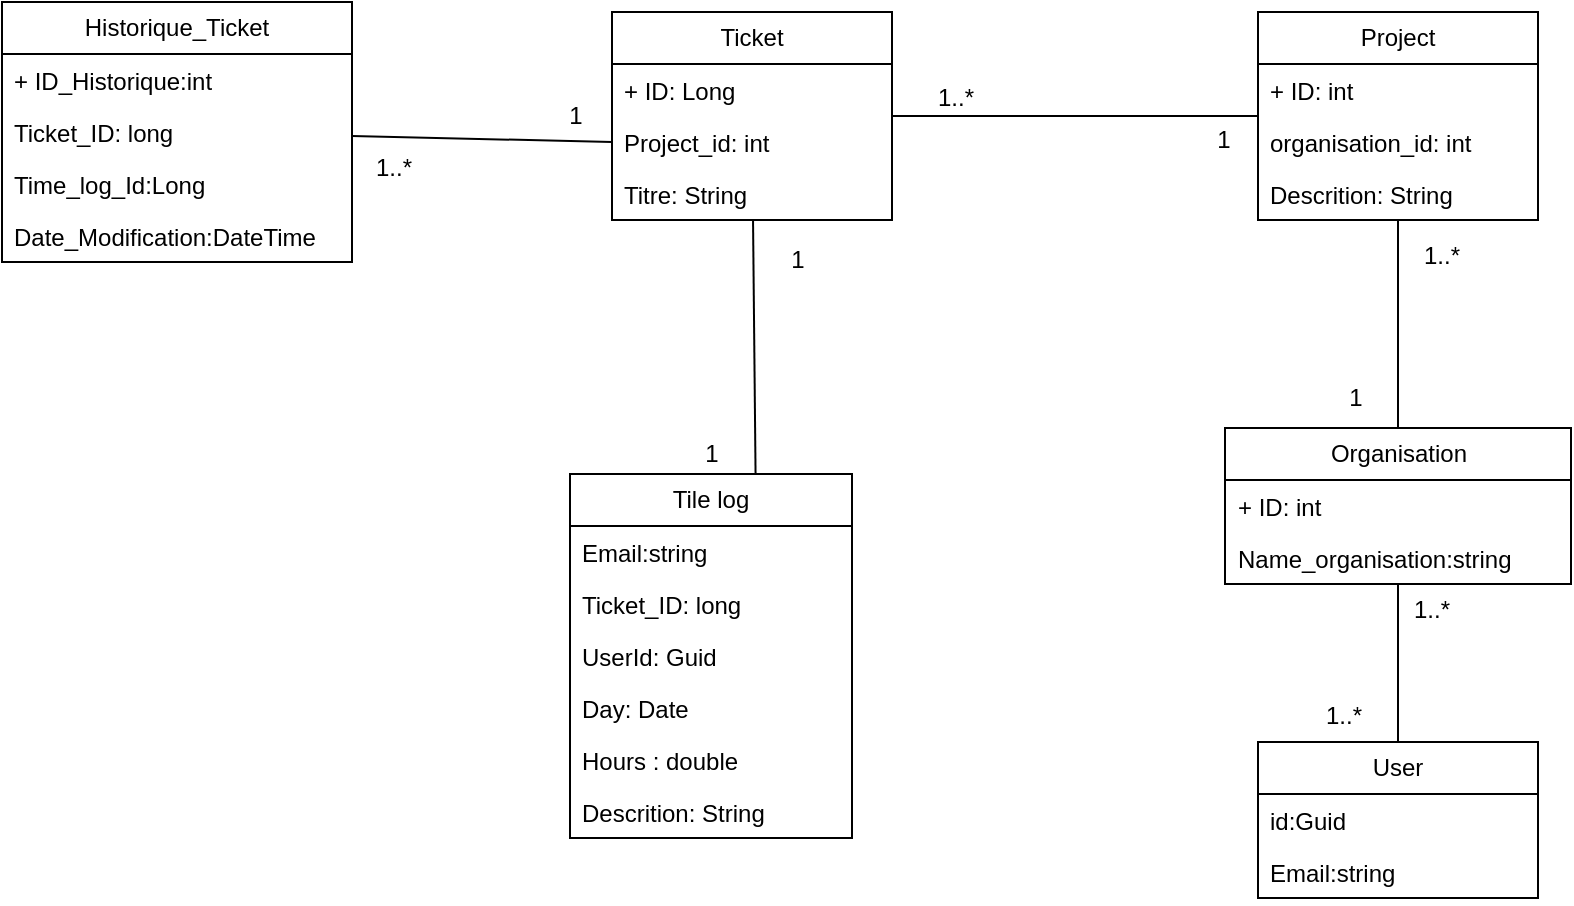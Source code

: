 <mxfile version="23.1.7" type="github" pages="3">
  <diagram name="TimeLog API" id="Xl1VuzCZaCD5DjxerAms">
    <mxGraphModel dx="996" dy="526" grid="0" gridSize="10" guides="1" tooltips="1" connect="1" arrows="1" fold="1" page="1" pageScale="1" pageWidth="850" pageHeight="1100" math="0" shadow="0">
      <root>
        <mxCell id="0" />
        <mxCell id="1" parent="0" />
        <mxCell id="tKdW5rm4YRsendymwAid-1" value="Historique_Ticket" style="swimlane;fontStyle=0;childLayout=stackLayout;horizontal=1;startSize=26;fillColor=none;horizontalStack=0;resizeParent=1;resizeParentMax=0;resizeLast=0;collapsible=1;marginBottom=0;whiteSpace=wrap;html=1;" parent="1" vertex="1">
          <mxGeometry x="24" y="145" width="175" height="130" as="geometry" />
        </mxCell>
        <mxCell id="tKdW5rm4YRsendymwAid-2" value="+ ID_Historique:int&amp;nbsp;" style="text;strokeColor=none;fillColor=none;align=left;verticalAlign=top;spacingLeft=4;spacingRight=4;overflow=hidden;rotatable=0;points=[[0,0.5],[1,0.5]];portConstraint=eastwest;whiteSpace=wrap;html=1;" parent="tKdW5rm4YRsendymwAid-1" vertex="1">
          <mxGeometry y="26" width="175" height="26" as="geometry" />
        </mxCell>
        <mxCell id="tKdW5rm4YRsendymwAid-3" value="Ticket_ID: long" style="text;strokeColor=none;fillColor=none;align=left;verticalAlign=top;spacingLeft=4;spacingRight=4;overflow=hidden;rotatable=0;points=[[0,0.5],[1,0.5]];portConstraint=eastwest;whiteSpace=wrap;html=1;" parent="tKdW5rm4YRsendymwAid-1" vertex="1">
          <mxGeometry y="52" width="175" height="26" as="geometry" />
        </mxCell>
        <mxCell id="tKdW5rm4YRsendymwAid-4" value="Time_log_Id:Long" style="text;strokeColor=none;fillColor=none;align=left;verticalAlign=top;spacingLeft=4;spacingRight=4;overflow=hidden;rotatable=0;points=[[0,0.5],[1,0.5]];portConstraint=eastwest;whiteSpace=wrap;html=1;" parent="tKdW5rm4YRsendymwAid-1" vertex="1">
          <mxGeometry y="78" width="175" height="26" as="geometry" />
        </mxCell>
        <mxCell id="QA-4IBDAnv2cItwoUrYv-10" value="Date_Modification:DateTime" style="text;strokeColor=none;fillColor=none;align=left;verticalAlign=top;spacingLeft=4;spacingRight=4;overflow=hidden;rotatable=0;points=[[0,0.5],[1,0.5]];portConstraint=eastwest;whiteSpace=wrap;html=1;" parent="tKdW5rm4YRsendymwAid-1" vertex="1">
          <mxGeometry y="104" width="175" height="26" as="geometry" />
        </mxCell>
        <mxCell id="tKdW5rm4YRsendymwAid-5" value="Ticket" style="swimlane;fontStyle=0;childLayout=stackLayout;horizontal=1;startSize=26;fillColor=none;horizontalStack=0;resizeParent=1;resizeParentMax=0;resizeLast=0;collapsible=1;marginBottom=0;whiteSpace=wrap;html=1;" parent="1" vertex="1">
          <mxGeometry x="329" y="150" width="140" height="104" as="geometry" />
        </mxCell>
        <mxCell id="tKdW5rm4YRsendymwAid-6" value="+ ID: Long&lt;br&gt;" style="text;strokeColor=none;fillColor=none;align=left;verticalAlign=top;spacingLeft=4;spacingRight=4;overflow=hidden;rotatable=0;points=[[0,0.5],[1,0.5]];portConstraint=eastwest;whiteSpace=wrap;html=1;" parent="tKdW5rm4YRsendymwAid-5" vertex="1">
          <mxGeometry y="26" width="140" height="26" as="geometry" />
        </mxCell>
        <mxCell id="tKdW5rm4YRsendymwAid-7" value="Project_id: int" style="text;strokeColor=none;fillColor=none;align=left;verticalAlign=top;spacingLeft=4;spacingRight=4;overflow=hidden;rotatable=0;points=[[0,0.5],[1,0.5]];portConstraint=eastwest;whiteSpace=wrap;html=1;" parent="tKdW5rm4YRsendymwAid-5" vertex="1">
          <mxGeometry y="52" width="140" height="26" as="geometry" />
        </mxCell>
        <mxCell id="tKdW5rm4YRsendymwAid-8" value="Titre: String" style="text;strokeColor=none;fillColor=none;align=left;verticalAlign=top;spacingLeft=4;spacingRight=4;overflow=hidden;rotatable=0;points=[[0,0.5],[1,0.5]];portConstraint=eastwest;whiteSpace=wrap;html=1;" parent="tKdW5rm4YRsendymwAid-5" vertex="1">
          <mxGeometry y="78" width="140" height="26" as="geometry" />
        </mxCell>
        <mxCell id="tKdW5rm4YRsendymwAid-9" value="Project" style="swimlane;fontStyle=0;childLayout=stackLayout;horizontal=1;startSize=26;fillColor=none;horizontalStack=0;resizeParent=1;resizeParentMax=0;resizeLast=0;collapsible=1;marginBottom=0;whiteSpace=wrap;html=1;" parent="1" vertex="1">
          <mxGeometry x="652" y="150" width="140" height="104" as="geometry" />
        </mxCell>
        <mxCell id="tKdW5rm4YRsendymwAid-10" value="+ ID: int" style="text;strokeColor=none;fillColor=none;align=left;verticalAlign=top;spacingLeft=4;spacingRight=4;overflow=hidden;rotatable=0;points=[[0,0.5],[1,0.5]];portConstraint=eastwest;whiteSpace=wrap;html=1;" parent="tKdW5rm4YRsendymwAid-9" vertex="1">
          <mxGeometry y="26" width="140" height="26" as="geometry" />
        </mxCell>
        <mxCell id="tKdW5rm4YRsendymwAid-11" value="organisation_id: int" style="text;strokeColor=none;fillColor=none;align=left;verticalAlign=top;spacingLeft=4;spacingRight=4;overflow=hidden;rotatable=0;points=[[0,0.5],[1,0.5]];portConstraint=eastwest;whiteSpace=wrap;html=1;" parent="tKdW5rm4YRsendymwAid-9" vertex="1">
          <mxGeometry y="52" width="140" height="26" as="geometry" />
        </mxCell>
        <mxCell id="tKdW5rm4YRsendymwAid-12" value="Descrition: String&lt;br&gt;" style="text;strokeColor=none;fillColor=none;align=left;verticalAlign=top;spacingLeft=4;spacingRight=4;overflow=hidden;rotatable=0;points=[[0,0.5],[1,0.5]];portConstraint=eastwest;whiteSpace=wrap;html=1;" parent="tKdW5rm4YRsendymwAid-9" vertex="1">
          <mxGeometry y="78" width="140" height="26" as="geometry" />
        </mxCell>
        <mxCell id="tKdW5rm4YRsendymwAid-13" value="Organisation" style="swimlane;fontStyle=0;childLayout=stackLayout;horizontal=1;startSize=26;fillColor=none;horizontalStack=0;resizeParent=1;resizeParentMax=0;resizeLast=0;collapsible=1;marginBottom=0;whiteSpace=wrap;html=1;" parent="1" vertex="1">
          <mxGeometry x="635.5" y="358" width="173" height="78" as="geometry" />
        </mxCell>
        <mxCell id="tKdW5rm4YRsendymwAid-14" value="+ ID: int" style="text;strokeColor=none;fillColor=none;align=left;verticalAlign=top;spacingLeft=4;spacingRight=4;overflow=hidden;rotatable=0;points=[[0,0.5],[1,0.5]];portConstraint=eastwest;whiteSpace=wrap;html=1;" parent="tKdW5rm4YRsendymwAid-13" vertex="1">
          <mxGeometry y="26" width="173" height="26" as="geometry" />
        </mxCell>
        <mxCell id="QA-4IBDAnv2cItwoUrYv-27" value="Name_organisation:string" style="text;strokeColor=none;fillColor=none;align=left;verticalAlign=top;spacingLeft=4;spacingRight=4;overflow=hidden;rotatable=0;points=[[0,0.5],[1,0.5]];portConstraint=eastwest;whiteSpace=wrap;html=1;" parent="tKdW5rm4YRsendymwAid-13" vertex="1">
          <mxGeometry y="52" width="173" height="26" as="geometry" />
        </mxCell>
        <mxCell id="tKdW5rm4YRsendymwAid-19" value="" style="endArrow=none;html=1;rounded=0;" parent="1" source="tKdW5rm4YRsendymwAid-5" target="tKdW5rm4YRsendymwAid-9" edge="1">
          <mxGeometry width="50" height="50" relative="1" as="geometry">
            <mxPoint x="484" y="381" as="sourcePoint" />
            <mxPoint x="652.58" y="261.406" as="targetPoint" />
          </mxGeometry>
        </mxCell>
        <mxCell id="tKdW5rm4YRsendymwAid-26" value="" style="endArrow=none;html=1;rounded=0;" parent="1" source="tKdW5rm4YRsendymwAid-13" target="tKdW5rm4YRsendymwAid-9" edge="1">
          <mxGeometry width="50" height="50" relative="1" as="geometry">
            <mxPoint x="552.48" y="367.7" as="sourcePoint" />
            <mxPoint x="551" y="261.0" as="targetPoint" />
          </mxGeometry>
        </mxCell>
        <mxCell id="tKdW5rm4YRsendymwAid-27" value="1" style="text;html=1;strokeColor=none;fillColor=none;align=center;verticalAlign=middle;whiteSpace=wrap;rounded=0;" parent="1" vertex="1">
          <mxGeometry x="281" y="187" width="60" height="30" as="geometry" />
        </mxCell>
        <mxCell id="tKdW5rm4YRsendymwAid-28" value="1..*" style="text;html=1;strokeColor=none;fillColor=none;align=center;verticalAlign=middle;whiteSpace=wrap;rounded=0;" parent="1" vertex="1">
          <mxGeometry x="190" y="213" width="60" height="30" as="geometry" />
        </mxCell>
        <mxCell id="tKdW5rm4YRsendymwAid-29" value="" style="endArrow=none;html=1;rounded=0;exitX=0.5;exitY=0;exitDx=0;exitDy=0;" parent="1" source="tKdW5rm4YRsendymwAid-35" target="tKdW5rm4YRsendymwAid-13" edge="1">
          <mxGeometry width="50" height="50" relative="1" as="geometry">
            <mxPoint x="713.82" y="552.06" as="sourcePoint" />
            <mxPoint x="714.68" y="470.364" as="targetPoint" />
          </mxGeometry>
        </mxCell>
        <mxCell id="tKdW5rm4YRsendymwAid-35" value="User" style="swimlane;fontStyle=0;childLayout=stackLayout;horizontal=1;startSize=26;fillColor=none;horizontalStack=0;resizeParent=1;resizeParentMax=0;resizeLast=0;collapsible=1;marginBottom=0;whiteSpace=wrap;html=1;" parent="1" vertex="1">
          <mxGeometry x="652" y="515" width="140" height="78" as="geometry" />
        </mxCell>
        <mxCell id="QA-4IBDAnv2cItwoUrYv-21" value="id:Guid" style="text;strokeColor=none;fillColor=none;align=left;verticalAlign=top;spacingLeft=4;spacingRight=4;overflow=hidden;rotatable=0;points=[[0,0.5],[1,0.5]];portConstraint=eastwest;whiteSpace=wrap;html=1;" parent="tKdW5rm4YRsendymwAid-35" vertex="1">
          <mxGeometry y="26" width="140" height="26" as="geometry" />
        </mxCell>
        <mxCell id="tKdW5rm4YRsendymwAid-36" value="Email:string" style="text;strokeColor=none;fillColor=none;align=left;verticalAlign=top;spacingLeft=4;spacingRight=4;overflow=hidden;rotatable=0;points=[[0,0.5],[1,0.5]];portConstraint=eastwest;whiteSpace=wrap;html=1;" parent="tKdW5rm4YRsendymwAid-35" vertex="1">
          <mxGeometry y="52" width="140" height="26" as="geometry" />
        </mxCell>
        <mxCell id="QA-4IBDAnv2cItwoUrYv-1" value="Tile log" style="swimlane;fontStyle=0;childLayout=stackLayout;horizontal=1;startSize=26;fillColor=none;horizontalStack=0;resizeParent=1;resizeParentMax=0;resizeLast=0;collapsible=1;marginBottom=0;whiteSpace=wrap;html=1;" parent="1" vertex="1">
          <mxGeometry x="308" y="381" width="141" height="182" as="geometry" />
        </mxCell>
        <mxCell id="QA-4IBDAnv2cItwoUrYv-2" value="Email:string" style="text;strokeColor=none;fillColor=none;align=left;verticalAlign=top;spacingLeft=4;spacingRight=4;overflow=hidden;rotatable=0;points=[[0,0.5],[1,0.5]];portConstraint=eastwest;whiteSpace=wrap;html=1;" parent="QA-4IBDAnv2cItwoUrYv-1" vertex="1">
          <mxGeometry y="26" width="141" height="26" as="geometry" />
        </mxCell>
        <mxCell id="QA-4IBDAnv2cItwoUrYv-3" value="Ticket_ID: long" style="text;strokeColor=none;fillColor=none;align=left;verticalAlign=top;spacingLeft=4;spacingRight=4;overflow=hidden;rotatable=0;points=[[0,0.5],[1,0.5]];portConstraint=eastwest;whiteSpace=wrap;html=1;" parent="QA-4IBDAnv2cItwoUrYv-1" vertex="1">
          <mxGeometry y="52" width="141" height="26" as="geometry" />
        </mxCell>
        <mxCell id="QA-4IBDAnv2cItwoUrYv-4" value="UserId: Guid" style="text;strokeColor=none;fillColor=none;align=left;verticalAlign=top;spacingLeft=4;spacingRight=4;overflow=hidden;rotatable=0;points=[[0,0.5],[1,0.5]];portConstraint=eastwest;whiteSpace=wrap;html=1;" parent="QA-4IBDAnv2cItwoUrYv-1" vertex="1">
          <mxGeometry y="78" width="141" height="26" as="geometry" />
        </mxCell>
        <mxCell id="QA-4IBDAnv2cItwoUrYv-5" value="Day: Date" style="text;strokeColor=none;fillColor=none;align=left;verticalAlign=top;spacingLeft=4;spacingRight=4;overflow=hidden;rotatable=0;points=[[0,0.5],[1,0.5]];portConstraint=eastwest;whiteSpace=wrap;html=1;" parent="QA-4IBDAnv2cItwoUrYv-1" vertex="1">
          <mxGeometry y="104" width="141" height="26" as="geometry" />
        </mxCell>
        <mxCell id="QA-4IBDAnv2cItwoUrYv-7" value="Hours : double" style="text;strokeColor=none;fillColor=none;align=left;verticalAlign=top;spacingLeft=4;spacingRight=4;overflow=hidden;rotatable=0;points=[[0,0.5],[1,0.5]];portConstraint=eastwest;whiteSpace=wrap;html=1;" parent="QA-4IBDAnv2cItwoUrYv-1" vertex="1">
          <mxGeometry y="130" width="141" height="26" as="geometry" />
        </mxCell>
        <mxCell id="QA-4IBDAnv2cItwoUrYv-8" value="Descrition: String&lt;br&gt;" style="text;strokeColor=none;fillColor=none;align=left;verticalAlign=top;spacingLeft=4;spacingRight=4;overflow=hidden;rotatable=0;points=[[0,0.5],[1,0.5]];portConstraint=eastwest;whiteSpace=wrap;html=1;" parent="QA-4IBDAnv2cItwoUrYv-1" vertex="1">
          <mxGeometry y="156" width="141" height="26" as="geometry" />
        </mxCell>
        <mxCell id="QA-4IBDAnv2cItwoUrYv-9" value="" style="endArrow=none;html=1;rounded=0;entryX=0.658;entryY=-0.001;entryDx=0;entryDy=0;entryPerimeter=0;" parent="1" source="tKdW5rm4YRsendymwAid-5" target="QA-4IBDAnv2cItwoUrYv-1" edge="1">
          <mxGeometry width="50" height="50" relative="1" as="geometry">
            <mxPoint x="467" y="353" as="sourcePoint" />
            <mxPoint x="653" y="352" as="targetPoint" />
          </mxGeometry>
        </mxCell>
        <mxCell id="QA-4IBDAnv2cItwoUrYv-11" value="" style="endArrow=none;html=1;rounded=0;exitX=0;exitY=0.5;exitDx=0;exitDy=0;" parent="1" source="tKdW5rm4YRsendymwAid-7" target="tKdW5rm4YRsendymwAid-1" edge="1">
          <mxGeometry width="50" height="50" relative="1" as="geometry">
            <mxPoint x="394" y="360" as="sourcePoint" />
            <mxPoint x="200" y="271" as="targetPoint" />
          </mxGeometry>
        </mxCell>
        <mxCell id="QA-4IBDAnv2cItwoUrYv-22" value="1" style="text;html=1;strokeColor=none;fillColor=none;align=center;verticalAlign=middle;whiteSpace=wrap;rounded=0;" parent="1" vertex="1">
          <mxGeometry x="348.5" y="356" width="60" height="30" as="geometry" />
        </mxCell>
        <mxCell id="QA-4IBDAnv2cItwoUrYv-24" value="1" style="text;html=1;strokeColor=none;fillColor=none;align=center;verticalAlign=middle;whiteSpace=wrap;rounded=0;" parent="1" vertex="1">
          <mxGeometry x="392" y="259" width="60" height="30" as="geometry" />
        </mxCell>
        <mxCell id="QA-4IBDAnv2cItwoUrYv-25" value="1..*" style="text;html=1;strokeColor=none;fillColor=none;align=center;verticalAlign=middle;whiteSpace=wrap;rounded=0;" parent="1" vertex="1">
          <mxGeometry x="471" y="178" width="60" height="30" as="geometry" />
        </mxCell>
        <mxCell id="QA-4IBDAnv2cItwoUrYv-26" value="1" style="text;html=1;strokeColor=none;fillColor=none;align=center;verticalAlign=middle;whiteSpace=wrap;rounded=0;" parent="1" vertex="1">
          <mxGeometry x="605" y="199" width="60" height="30" as="geometry" />
        </mxCell>
        <mxCell id="QA-4IBDAnv2cItwoUrYv-28" value="1..*" style="text;html=1;strokeColor=none;fillColor=none;align=center;verticalAlign=middle;whiteSpace=wrap;rounded=0;" parent="1" vertex="1">
          <mxGeometry x="714" y="257" width="60" height="30" as="geometry" />
        </mxCell>
        <mxCell id="QA-4IBDAnv2cItwoUrYv-29" value="1" style="text;html=1;strokeColor=none;fillColor=none;align=center;verticalAlign=middle;whiteSpace=wrap;rounded=0;" parent="1" vertex="1">
          <mxGeometry x="671" y="328" width="60" height="30" as="geometry" />
        </mxCell>
        <mxCell id="QA-4IBDAnv2cItwoUrYv-30" value="1..*" style="text;html=1;strokeColor=none;fillColor=none;align=center;verticalAlign=middle;whiteSpace=wrap;rounded=0;" parent="1" vertex="1">
          <mxGeometry x="709" y="434" width="60" height="30" as="geometry" />
        </mxCell>
        <mxCell id="QA-4IBDAnv2cItwoUrYv-31" value="1..*" style="text;html=1;strokeColor=none;fillColor=none;align=center;verticalAlign=middle;whiteSpace=wrap;rounded=0;" parent="1" vertex="1">
          <mxGeometry x="665" y="487" width="60" height="30" as="geometry" />
        </mxCell>
      </root>
    </mxGraphModel>
  </diagram>
  <diagram id="Ajsvno1jvQD9255xFrFU" name="Azure DevOps API">
    <mxGraphModel dx="1434" dy="738" grid="1" gridSize="10" guides="1" tooltips="1" connect="1" arrows="1" fold="1" page="1" pageScale="1" pageWidth="827" pageHeight="1169" math="0" shadow="0">
      <root>
        <mxCell id="0" />
        <mxCell id="1" parent="0" />
      </root>
    </mxGraphModel>
  </diagram>
  <diagram id="MCTq8IFxc9bMniAYzUFT" name="AzureApi_Diagram">
    <mxGraphModel dx="996" dy="526" grid="0" gridSize="10" guides="1" tooltips="1" connect="1" arrows="1" fold="1" page="1" pageScale="1" pageWidth="827" pageHeight="1169" math="0" shadow="0">
      <root>
        <mxCell id="0" />
        <mxCell id="1" parent="0" />
        <mxCell id="OtKDQvFjShdAj_lJqHWD-1" value="&lt;p style=&quot;margin:0px;margin-top:4px;text-align:center;&quot;&gt;&lt;b&gt;Historique&lt;/b&gt;&lt;/p&gt;&lt;hr size=&quot;1&quot;&gt;&lt;p style=&quot;margin:0px;margin-left:4px;&quot;&gt;&lt;/p&gt;&lt;p style=&quot;margin:0px;margin-left:4px;&quot;&gt;id_Historique:Long&lt;/p&gt;&lt;p style=&quot;margin:0px;margin-left:4px;&quot;&gt;&lt;br&gt;&lt;/p&gt;&lt;p style=&quot;margin:0px;margin-left:4px;&quot;&gt;Type_Action:TypeAction&lt;/p&gt;&lt;p style=&quot;margin:0px;margin-left:4px;&quot;&gt;&lt;br&gt;&lt;/p&gt;&lt;p style=&quot;margin:0px;margin-left:4px;&quot;&gt;Email:string&lt;br&gt;&lt;br&gt;&lt;/p&gt;&lt;p style=&quot;margin:0px;margin-left:4px;&quot;&gt;ActionDate:DateTime&lt;/p&gt;" style="verticalAlign=top;align=left;overflow=fill;html=1;whiteSpace=wrap;" vertex="1" parent="1">
          <mxGeometry x="89" y="190" width="282" height="212" as="geometry" />
        </mxCell>
        <mxCell id="OtKDQvFjShdAj_lJqHWD-2" value="&lt;p style=&quot;margin:0px;margin-top:4px;text-align:center;&quot;&gt;&lt;i&gt;&amp;lt;&amp;lt;Enum&amp;gt;&amp;gt;&lt;/i&gt;&lt;br&gt;&lt;b&gt;TypeAction&lt;/b&gt;&lt;/p&gt;&lt;hr size=&quot;1&quot;&gt;&lt;p style=&quot;margin:0px;margin-left:4px;&quot;&gt;+ Update&lt;br&gt;+ Create&lt;/p&gt;&lt;p style=&quot;margin:0px;margin-left:4px;&quot;&gt;+Delete&lt;/p&gt;&lt;hr size=&quot;1&quot;&gt;&lt;p style=&quot;margin:0px;margin-left:4px;&quot;&gt;&lt;br&gt;&lt;/p&gt;" style="verticalAlign=top;align=left;overflow=fill;html=1;whiteSpace=wrap;" vertex="1" parent="1">
          <mxGeometry x="563" y="226" width="190" height="140" as="geometry" />
        </mxCell>
        <mxCell id="OtKDQvFjShdAj_lJqHWD-4" value="" style="endArrow=classic;html=1;rounded=0;" edge="1" parent="1" source="OtKDQvFjShdAj_lJqHWD-1" target="OtKDQvFjShdAj_lJqHWD-2">
          <mxGeometry width="50" height="50" relative="1" as="geometry">
            <mxPoint x="387" y="299" as="sourcePoint" />
            <mxPoint x="437" y="249" as="targetPoint" />
          </mxGeometry>
        </mxCell>
      </root>
    </mxGraphModel>
  </diagram>
</mxfile>
